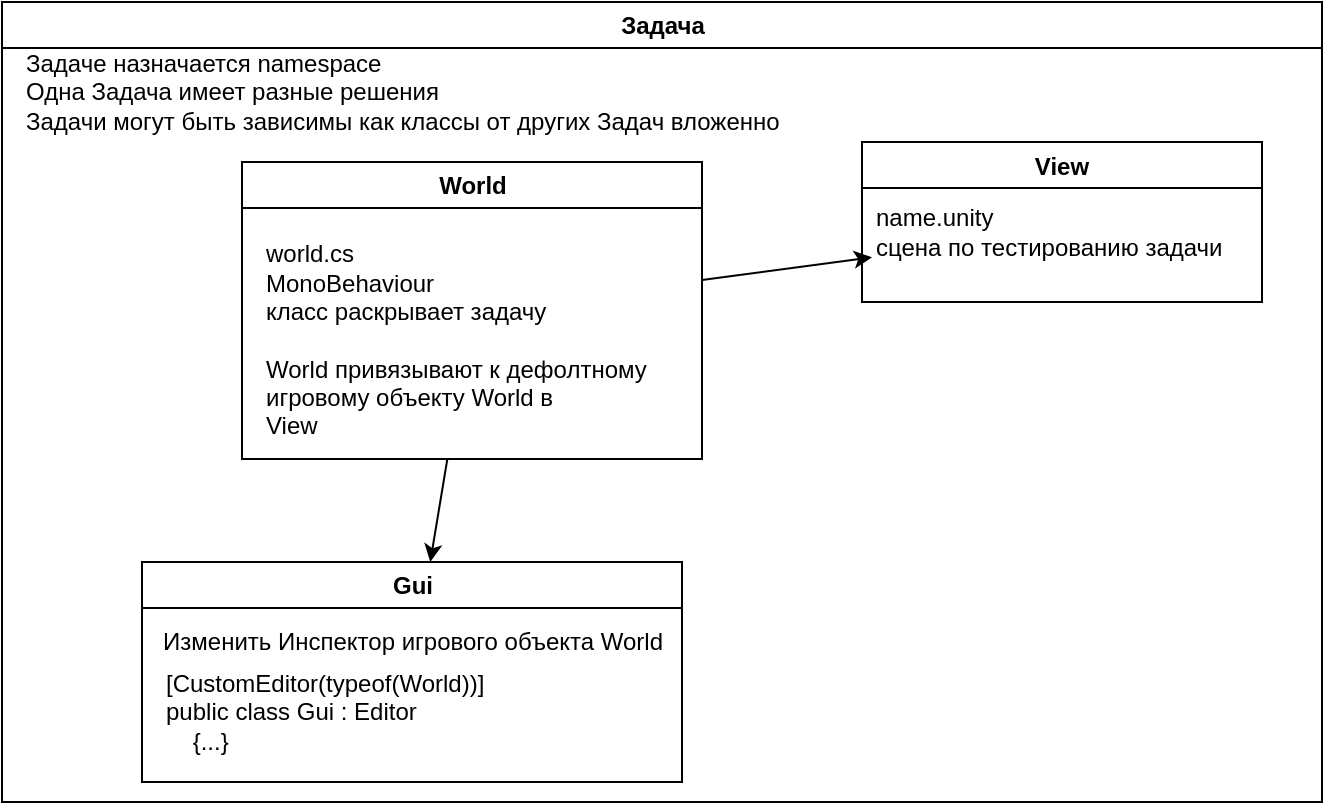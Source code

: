 <mxfile version="14.9.2" type="github">
  <diagram id="mvWnHaUZkxt0yaKvPiz3" name="Страница 1">
    <mxGraphModel dx="970" dy="520" grid="1" gridSize="10" guides="1" tooltips="1" connect="1" arrows="1" fold="1" page="1" pageScale="1" pageWidth="827" pageHeight="1169" math="0" shadow="0">
      <root>
        <mxCell id="0" />
        <mxCell id="1" parent="0" />
        <mxCell id="EqCP4BVdxGuSAQ8ki5jC-12" value="Задача" style="swimlane;fillColor=none;gradientColor=none;align=center;html=1;" vertex="1" parent="1">
          <mxGeometry x="270" y="220" width="660" height="400" as="geometry">
            <mxRectangle x="270" y="220" width="70" height="23" as="alternateBounds" />
          </mxGeometry>
        </mxCell>
        <mxCell id="EqCP4BVdxGuSAQ8ki5jC-13" value="Задаче назначается namespace&lt;br&gt;Одна Задача имеет разные решения&lt;br&gt;Задачи могут быть зависимы как классы от других Задач вложенно" style="text;html=1;align=left;verticalAlign=middle;resizable=0;points=[];autosize=1;strokeColor=none;" vertex="1" parent="EqCP4BVdxGuSAQ8ki5jC-12">
          <mxGeometry x="10" y="20" width="390" height="50" as="geometry" />
        </mxCell>
        <mxCell id="EqCP4BVdxGuSAQ8ki5jC-1" value="View" style="swimlane;" vertex="1" parent="EqCP4BVdxGuSAQ8ki5jC-12">
          <mxGeometry x="430" y="70" width="200" height="80" as="geometry">
            <mxRectangle x="340" y="110" width="60" height="23" as="alternateBounds" />
          </mxGeometry>
        </mxCell>
        <mxCell id="EqCP4BVdxGuSAQ8ki5jC-2" value="name.unity&lt;br&gt;сцена по тестированию задачи" style="text;html=1;align=left;verticalAlign=middle;resizable=0;points=[];autosize=1;strokeColor=none;" vertex="1" parent="EqCP4BVdxGuSAQ8ki5jC-1">
          <mxGeometry x="5" y="30" width="190" height="30" as="geometry" />
        </mxCell>
        <mxCell id="EqCP4BVdxGuSAQ8ki5jC-6" value="Gui" style="swimlane;fillColor=none;gradientColor=none;align=center;html=1;" vertex="1" parent="EqCP4BVdxGuSAQ8ki5jC-12">
          <mxGeometry x="70" y="280" width="270" height="110" as="geometry" />
        </mxCell>
        <mxCell id="EqCP4BVdxGuSAQ8ki5jC-7" value="&lt;div&gt;&lt;span&gt;	&lt;/span&gt;[CustomEditor(typeof(World))]&lt;/div&gt;&lt;div&gt;&lt;span&gt;	&lt;/span&gt;public class Gui : Editor&lt;/div&gt;&lt;div&gt;&amp;nbsp; &amp;nbsp; {...}&lt;/div&gt;" style="text;html=1;align=left;verticalAlign=middle;resizable=0;points=[];autosize=1;strokeColor=none;" vertex="1" parent="EqCP4BVdxGuSAQ8ki5jC-6">
          <mxGeometry x="10" y="50" width="170" height="50" as="geometry" />
        </mxCell>
        <mxCell id="EqCP4BVdxGuSAQ8ki5jC-9" value="Изменить Инспектор игрового объекта World" style="text;html=1;align=center;verticalAlign=middle;resizable=0;points=[];autosize=1;strokeColor=none;" vertex="1" parent="EqCP4BVdxGuSAQ8ki5jC-6">
          <mxGeometry y="30" width="270" height="20" as="geometry" />
        </mxCell>
        <mxCell id="EqCP4BVdxGuSAQ8ki5jC-3" value="World" style="swimlane;fillColor=none;gradientColor=none;align=center;html=1;" vertex="1" parent="EqCP4BVdxGuSAQ8ki5jC-12">
          <mxGeometry x="120" y="80" width="230" height="148.5" as="geometry">
            <mxRectangle x="130" y="48.5" width="70" height="23" as="alternateBounds" />
          </mxGeometry>
        </mxCell>
        <mxCell id="EqCP4BVdxGuSAQ8ki5jC-4" value="world.cs&lt;br&gt;&lt;div&gt;&lt;span&gt;MonoBehaviour&lt;br&gt;класс раскрывает задачу&lt;br&gt;&lt;br&gt;World привязывают к дефолтному&amp;nbsp;&lt;/span&gt;&lt;/div&gt;игровому объекту World в&lt;div&gt;&lt;span&gt;View&lt;/span&gt;&lt;/div&gt;" style="text;html=1;align=left;verticalAlign=middle;resizable=0;points=[];autosize=1;strokeColor=none;" vertex="1" parent="EqCP4BVdxGuSAQ8ki5jC-3">
          <mxGeometry x="10" y="38.5" width="210" height="100" as="geometry" />
        </mxCell>
        <mxCell id="EqCP4BVdxGuSAQ8ki5jC-5" value="" style="rounded=0;orthogonalLoop=1;jettySize=auto;html=1;startSize=23;" edge="1" parent="EqCP4BVdxGuSAQ8ki5jC-12" source="EqCP4BVdxGuSAQ8ki5jC-3" target="EqCP4BVdxGuSAQ8ki5jC-2">
          <mxGeometry relative="1" as="geometry" />
        </mxCell>
        <mxCell id="EqCP4BVdxGuSAQ8ki5jC-8" value="" style="edgeStyle=none;rounded=0;orthogonalLoop=1;jettySize=auto;html=1;startSize=23;" edge="1" parent="EqCP4BVdxGuSAQ8ki5jC-12" source="EqCP4BVdxGuSAQ8ki5jC-3" target="EqCP4BVdxGuSAQ8ki5jC-6">
          <mxGeometry relative="1" as="geometry" />
        </mxCell>
      </root>
    </mxGraphModel>
  </diagram>
</mxfile>
